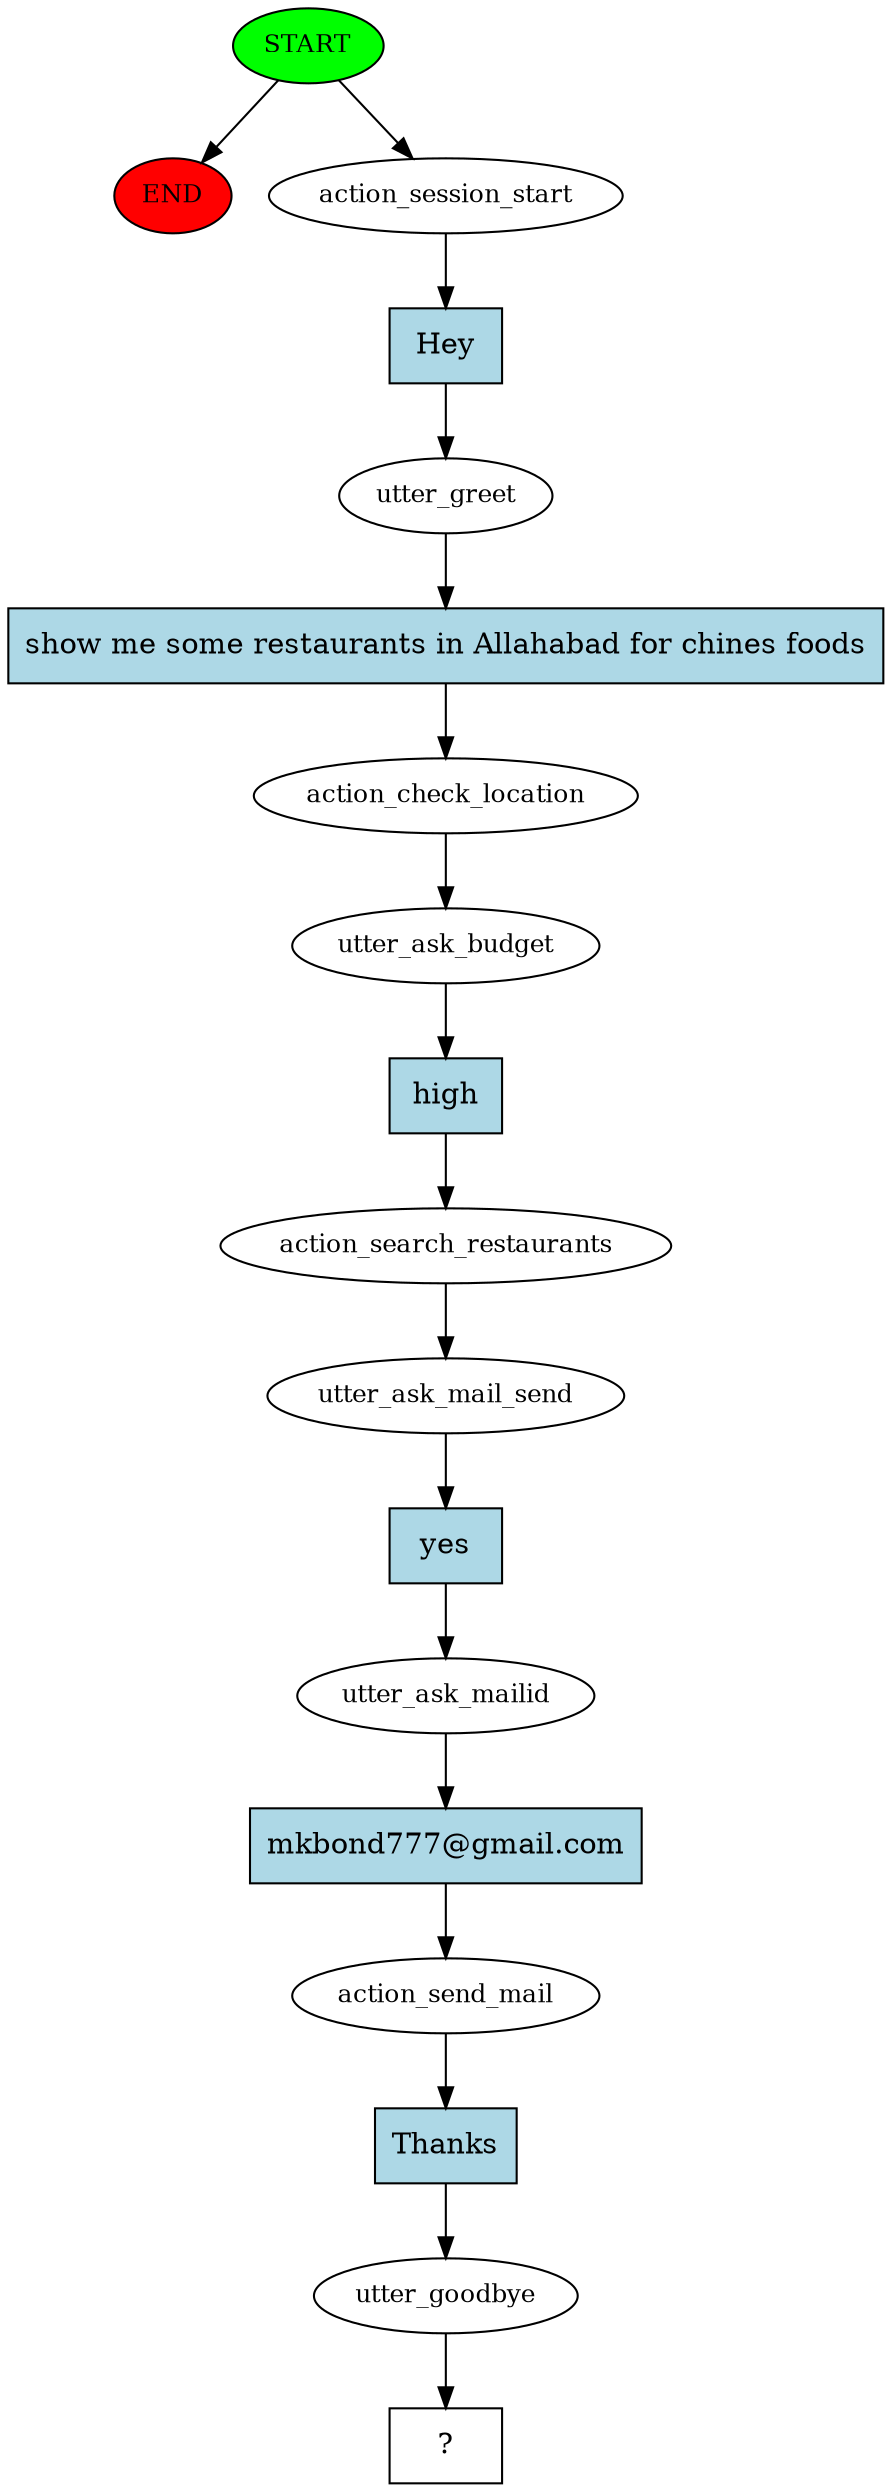 digraph  {
0 [class="start active", fillcolor=green, fontsize=12, label=START, style=filled];
"-1" [class=end, fillcolor=red, fontsize=12, label=END, style=filled];
1 [class=active, fontsize=12, label=action_session_start];
2 [class=active, fontsize=12, label=utter_greet];
3 [class=active, fontsize=12, label=action_check_location];
4 [class=active, fontsize=12, label=utter_ask_budget];
5 [class=active, fontsize=12, label=action_search_restaurants];
6 [class=active, fontsize=12, label=utter_ask_mail_send];
7 [class=active, fontsize=12, label=utter_ask_mailid];
8 [class=active, fontsize=12, label=action_send_mail];
9 [class=active, fontsize=12, label=utter_goodbye];
10 [class="intent dashed active", label="  ?  ", shape=rect];
11 [class="intent active", fillcolor=lightblue, label=Hey, shape=rect, style=filled];
12 [class="intent active", fillcolor=lightblue, label="show me some restaurants in Allahabad for chines foods", shape=rect, style=filled];
13 [class="intent active", fillcolor=lightblue, label=high, shape=rect, style=filled];
14 [class="intent active", fillcolor=lightblue, label=yes, shape=rect, style=filled];
15 [class="intent active", fillcolor=lightblue, label="mkbond777@gmail.com", shape=rect, style=filled];
16 [class="intent active", fillcolor=lightblue, label=Thanks, shape=rect, style=filled];
0 -> "-1"  [class="", key=NONE, label=""];
0 -> 1  [class=active, key=NONE, label=""];
1 -> 11  [class=active, key=0];
2 -> 12  [class=active, key=0];
3 -> 4  [class=active, key=NONE, label=""];
4 -> 13  [class=active, key=0];
5 -> 6  [class=active, key=NONE, label=""];
6 -> 14  [class=active, key=0];
7 -> 15  [class=active, key=0];
8 -> 16  [class=active, key=0];
9 -> 10  [class=active, key=NONE, label=""];
11 -> 2  [class=active, key=0];
12 -> 3  [class=active, key=0];
13 -> 5  [class=active, key=0];
14 -> 7  [class=active, key=0];
15 -> 8  [class=active, key=0];
16 -> 9  [class=active, key=0];
}
